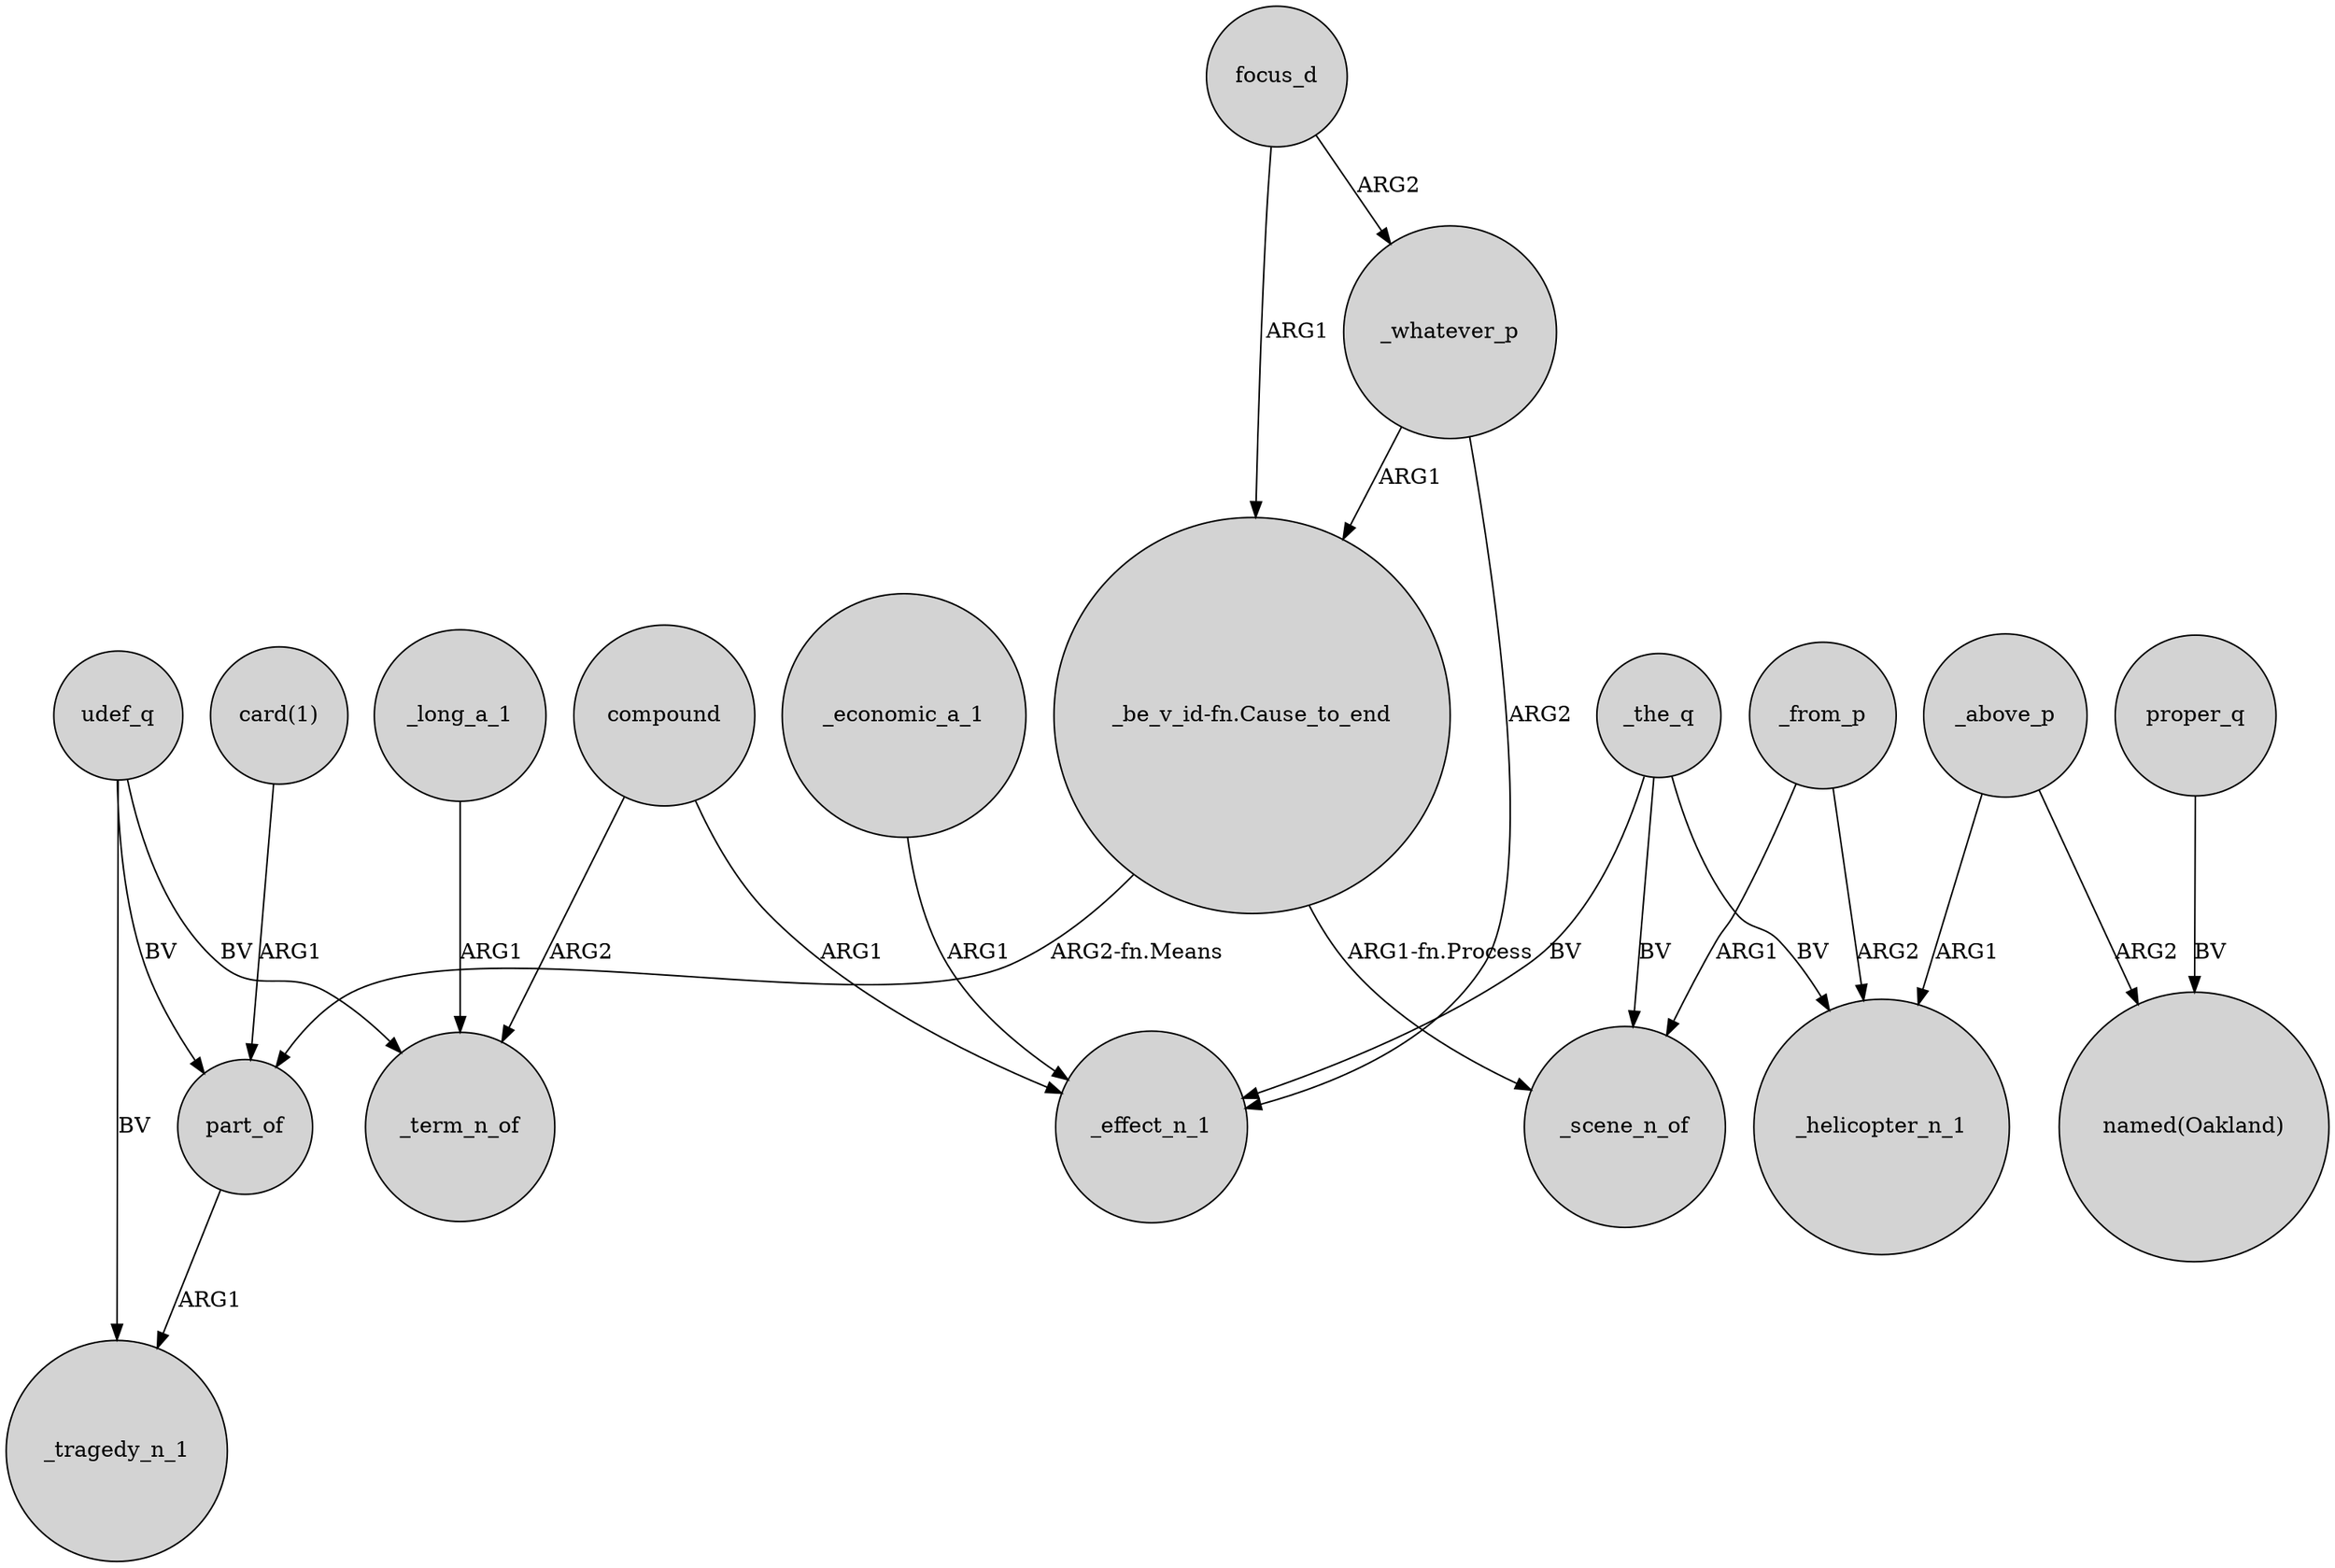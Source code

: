 digraph {
	node [shape=circle style=filled]
	focus_d -> "_be_v_id-fn.Cause_to_end" [label=ARG1]
	udef_q -> _term_n_of [label=BV]
	_economic_a_1 -> _effect_n_1 [label=ARG1]
	compound -> _effect_n_1 [label=ARG1]
	_whatever_p -> _effect_n_1 [label=ARG2]
	"_be_v_id-fn.Cause_to_end" -> part_of [label="ARG2-fn.Means"]
	compound -> _term_n_of [label=ARG2]
	udef_q -> part_of [label=BV]
	part_of -> _tragedy_n_1 [label=ARG1]
	_long_a_1 -> _term_n_of [label=ARG1]
	_from_p -> _scene_n_of [label=ARG1]
	"card(1)" -> part_of [label=ARG1]
	udef_q -> _tragedy_n_1 [label=BV]
	_the_q -> _effect_n_1 [label=BV]
	_whatever_p -> "_be_v_id-fn.Cause_to_end" [label=ARG1]
	"_be_v_id-fn.Cause_to_end" -> _scene_n_of [label="ARG1-fn.Process"]
	_the_q -> _helicopter_n_1 [label=BV]
	_from_p -> _helicopter_n_1 [label=ARG2]
	focus_d -> _whatever_p [label=ARG2]
	_the_q -> _scene_n_of [label=BV]
	_above_p -> "named(Oakland)" [label=ARG2]
	_above_p -> _helicopter_n_1 [label=ARG1]
	proper_q -> "named(Oakland)" [label=BV]
}
